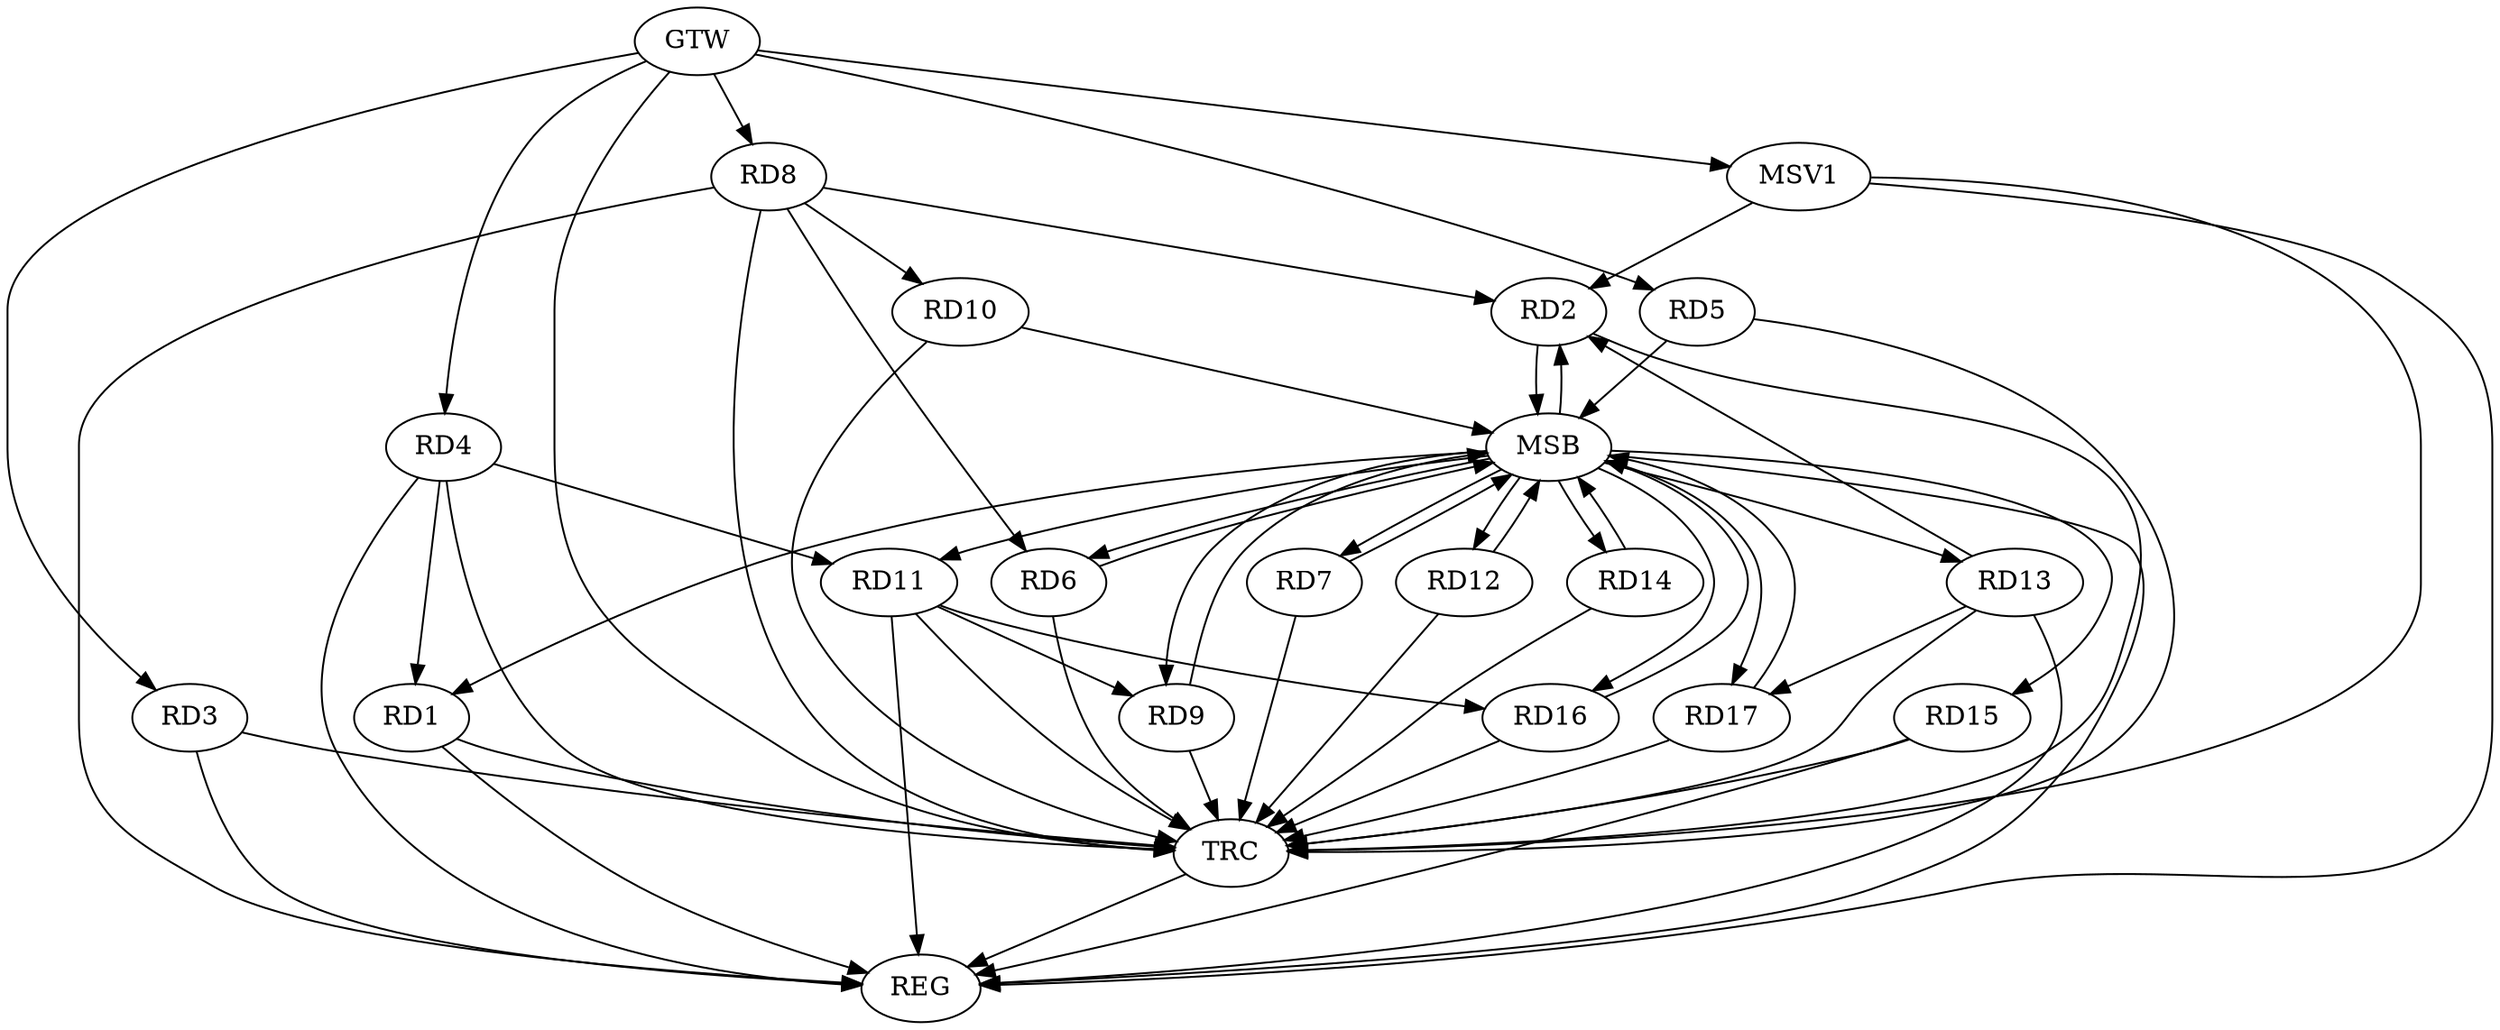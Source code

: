 strict digraph G {
  RD1 [ label="RD1" ];
  RD2 [ label="RD2" ];
  RD3 [ label="RD3" ];
  RD4 [ label="RD4" ];
  RD5 [ label="RD5" ];
  RD6 [ label="RD6" ];
  RD7 [ label="RD7" ];
  RD8 [ label="RD8" ];
  RD9 [ label="RD9" ];
  RD10 [ label="RD10" ];
  RD11 [ label="RD11" ];
  RD12 [ label="RD12" ];
  RD13 [ label="RD13" ];
  RD14 [ label="RD14" ];
  RD15 [ label="RD15" ];
  RD16 [ label="RD16" ];
  RD17 [ label="RD17" ];
  GTW [ label="GTW" ];
  REG [ label="REG" ];
  MSB [ label="MSB" ];
  TRC [ label="TRC" ];
  MSV1 [ label="MSV1" ];
  RD4 -> RD1;
  RD8 -> RD2;
  RD13 -> RD2;
  RD4 -> RD11;
  RD8 -> RD6;
  RD8 -> RD10;
  RD11 -> RD9;
  RD11 -> RD16;
  RD13 -> RD17;
  GTW -> RD3;
  GTW -> RD4;
  GTW -> RD5;
  GTW -> RD8;
  RD1 -> REG;
  RD3 -> REG;
  RD4 -> REG;
  RD8 -> REG;
  RD11 -> REG;
  RD13 -> REG;
  RD15 -> REG;
  RD2 -> MSB;
  MSB -> RD11;
  MSB -> REG;
  RD5 -> MSB;
  MSB -> RD6;
  MSB -> RD13;
  MSB -> RD15;
  RD6 -> MSB;
  MSB -> RD7;
  RD7 -> MSB;
  MSB -> RD17;
  RD9 -> MSB;
  MSB -> RD12;
  MSB -> RD16;
  RD10 -> MSB;
  MSB -> RD2;
  RD12 -> MSB;
  MSB -> RD14;
  RD14 -> MSB;
  RD16 -> MSB;
  MSB -> RD1;
  MSB -> RD9;
  RD17 -> MSB;
  RD1 -> TRC;
  RD2 -> TRC;
  RD3 -> TRC;
  RD4 -> TRC;
  RD5 -> TRC;
  RD6 -> TRC;
  RD7 -> TRC;
  RD8 -> TRC;
  RD9 -> TRC;
  RD10 -> TRC;
  RD11 -> TRC;
  RD12 -> TRC;
  RD13 -> TRC;
  RD14 -> TRC;
  RD15 -> TRC;
  RD16 -> TRC;
  RD17 -> TRC;
  GTW -> TRC;
  TRC -> REG;
  MSV1 -> RD2;
  GTW -> MSV1;
  MSV1 -> REG;
  MSV1 -> TRC;
}
